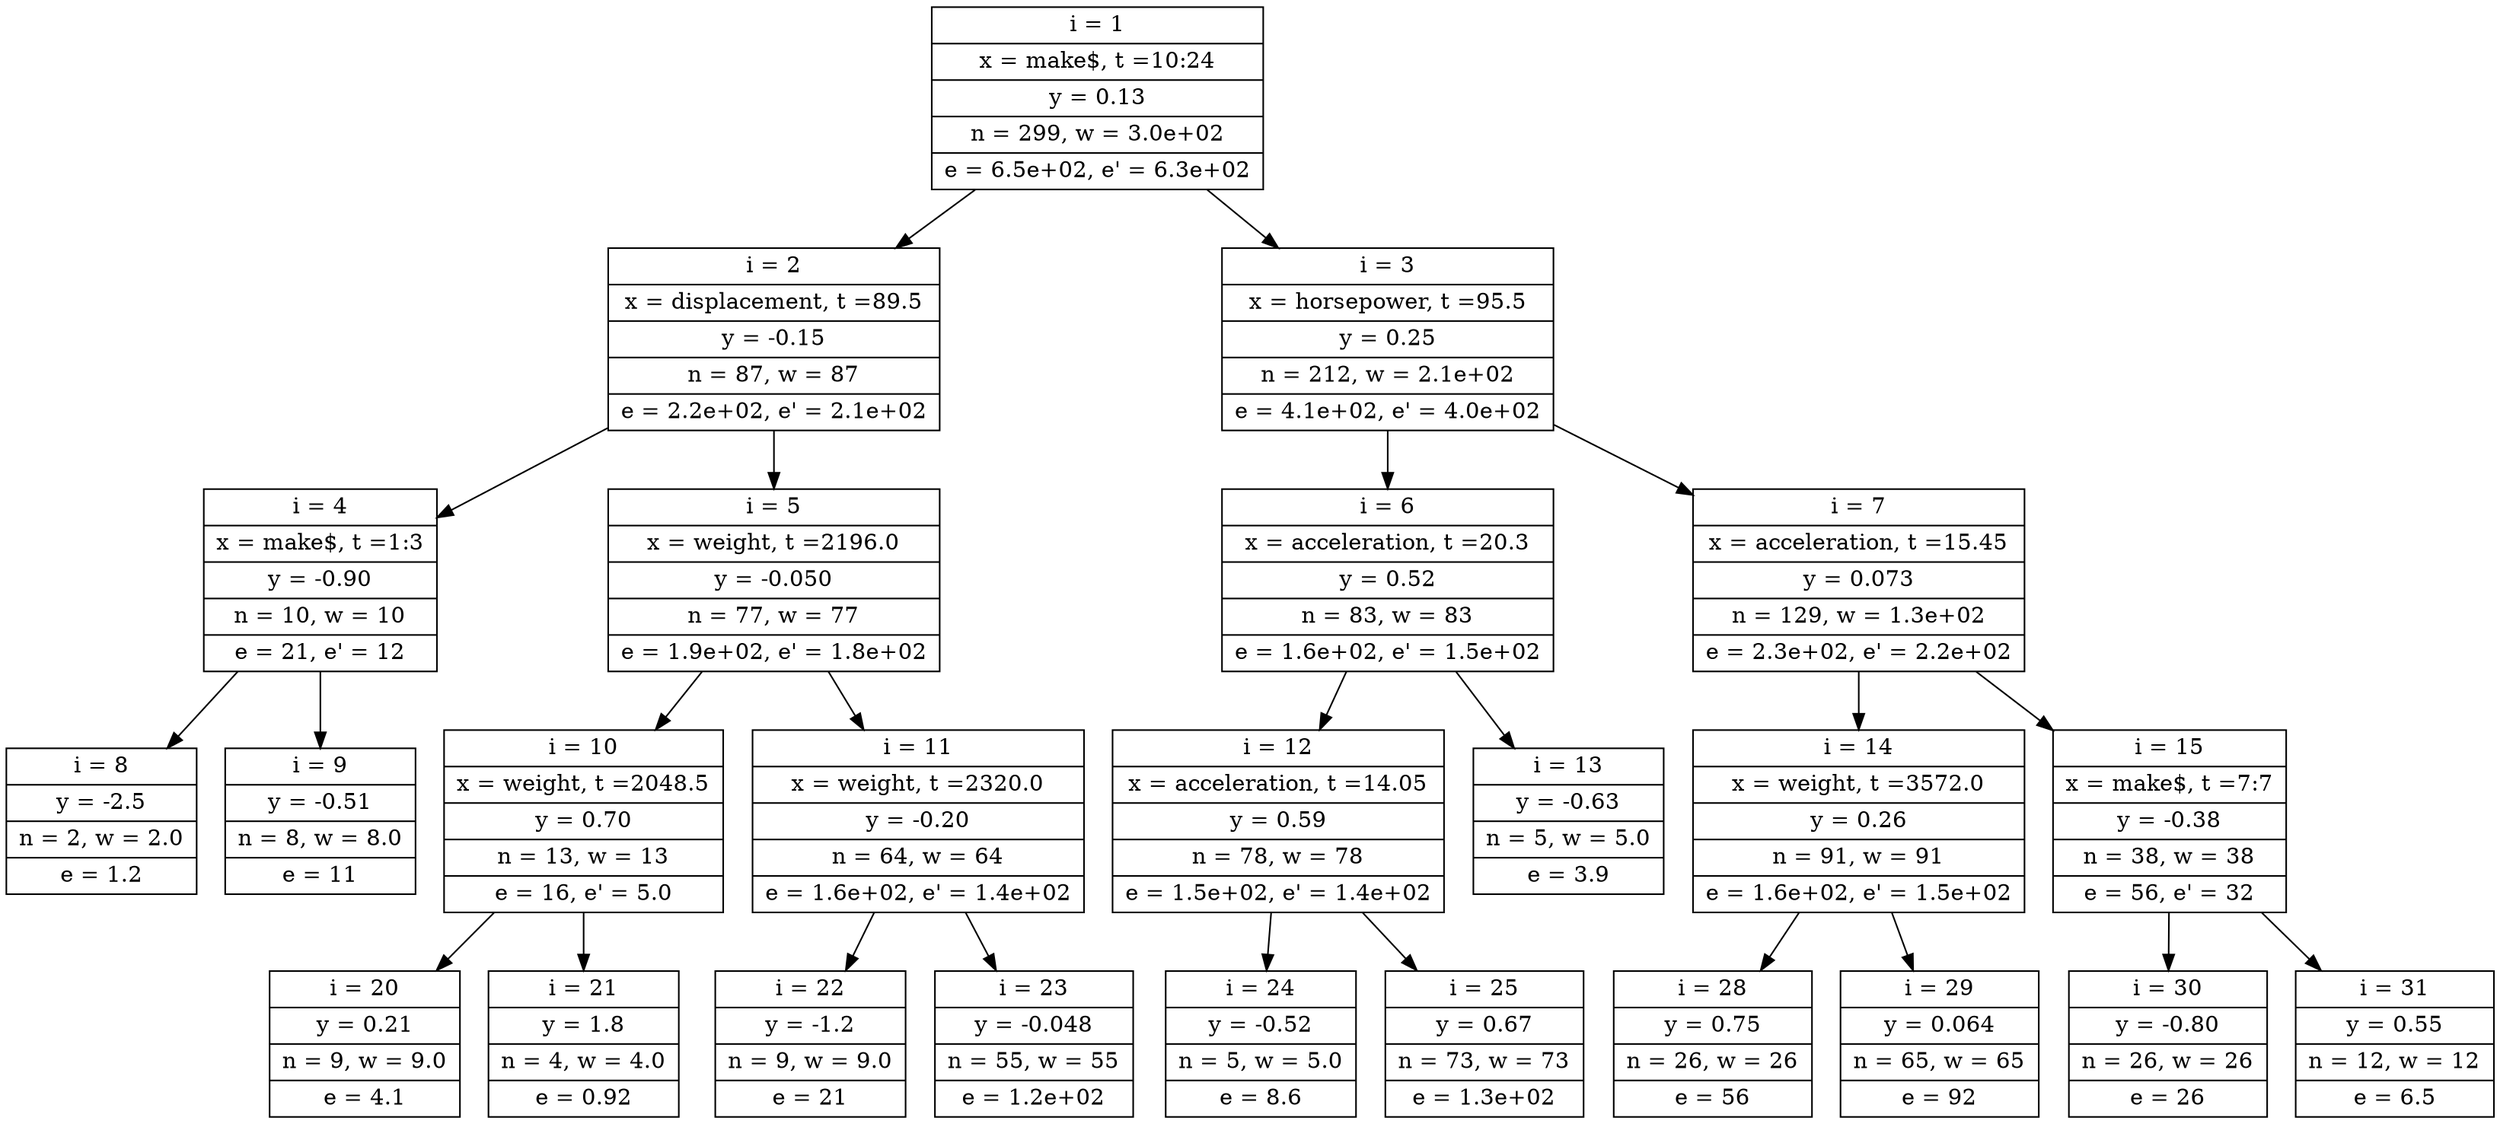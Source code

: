 // Use "dot -T pdf tree.dot -o tree.pdf" to compile.

digraph regression_tree {
  1 [ shape=record, label="{ i = 1 | x = make$, t =10:24 | y = 0.13 | n = 299, w = 3.0e+02 | e = 6.5e+02, e' = 6.3e+02 }" ];
    2 [ shape=record, label="{ i = 2 | x = displacement, t =89.5 | y = -0.15 | n = 87, w = 87 | e = 2.2e+02, e' = 2.1e+02 }" ];
      4 [ shape=record, label="{ i = 4 | x = make$, t =1:3 | y = -0.90 | n = 10, w = 10 | e = 21, e' = 12 }" ];
        8 [ shape=record, label="{ i = 8 | y = -2.5 | n = 2, w = 2.0 | e = 1.2 }" ];
        9 [ shape=record, label="{ i = 9 | y = -0.51 | n = 8, w = 8.0 | e = 11 }" ];
      5 [ shape=record, label="{ i = 5 | x = weight, t =2196.0 | y = -0.050 | n = 77, w = 77 | e = 1.9e+02, e' = 1.8e+02 }" ];
        10 [ shape=record, label="{ i = 10 | x = weight, t =2048.5 | y = 0.70 | n = 13, w = 13 | e = 16, e' = 5.0 }" ];
          20 [ shape=record, label="{ i = 20 | y = 0.21 | n = 9, w = 9.0 | e = 4.1 }" ];
          21 [ shape=record, label="{ i = 21 | y = 1.8 | n = 4, w = 4.0 | e = 0.92 }" ];
        11 [ shape=record, label="{ i = 11 | x = weight, t =2320.0 | y = -0.20 | n = 64, w = 64 | e = 1.6e+02, e' = 1.4e+02 }" ];
          22 [ shape=record, label="{ i = 22 | y = -1.2 | n = 9, w = 9.0 | e = 21 }" ];
          23 [ shape=record, label="{ i = 23 | y = -0.048 | n = 55, w = 55 | e = 1.2e+02 }" ];
    3 [ shape=record, label="{ i = 3 | x = horsepower, t =95.5 | y = 0.25 | n = 212, w = 2.1e+02 | e = 4.1e+02, e' = 4.0e+02 }" ];
      6 [ shape=record, label="{ i = 6 | x = acceleration, t =20.3 | y = 0.52 | n = 83, w = 83 | e = 1.6e+02, e' = 1.5e+02 }" ];
        12 [ shape=record, label="{ i = 12 | x = acceleration, t =14.05 | y = 0.59 | n = 78, w = 78 | e = 1.5e+02, e' = 1.4e+02 }" ];
          24 [ shape=record, label="{ i = 24 | y = -0.52 | n = 5, w = 5.0 | e = 8.6 }" ];
          25 [ shape=record, label="{ i = 25 | y = 0.67 | n = 73, w = 73 | e = 1.3e+02 }" ];
        13 [ shape=record, label="{ i = 13 | y = -0.63 | n = 5, w = 5.0 | e = 3.9 }" ];
      7 [ shape=record, label="{ i = 7 | x = acceleration, t =15.45 | y = 0.073 | n = 129, w = 1.3e+02 | e = 2.3e+02, e' = 2.2e+02 }" ];
        14 [ shape=record, label="{ i = 14 | x = weight, t =3572.0 | y = 0.26 | n = 91, w = 91 | e = 1.6e+02, e' = 1.5e+02 }" ];
          28 [ shape=record, label="{ i = 28 | y = 0.75 | n = 26, w = 26 | e = 56 }" ];
          29 [ shape=record, label="{ i = 29 | y = 0.064 | n = 65, w = 65 | e = 92 }" ];
        15 [ shape=record, label="{ i = 15 | x = make$, t =7:7 | y = -0.38 | n = 38, w = 38 | e = 56, e' = 32 }" ];
          30 [ shape=record, label="{ i = 30 | y = -0.80 | n = 26, w = 26 | e = 26 }" ];
          31 [ shape=record, label="{ i = 31 | y = 0.55 | n = 12, w = 12 | e = 6.5 }" ];

  1 -> 2; 1 -> 3;
    2 -> 4; 2 -> 5;
      4 -> 8; 4 -> 9;
      5 -> 10; 5 -> 11;
        10 -> 20; 10 -> 21;
        11 -> 22; 11 -> 23;
    3 -> 6; 3 -> 7;
      6 -> 12; 6 -> 13;
        12 -> 24; 12 -> 25;
      7 -> 14; 7 -> 15;
        14 -> 28; 14 -> 29;
        15 -> 30; 15 -> 31;
}
